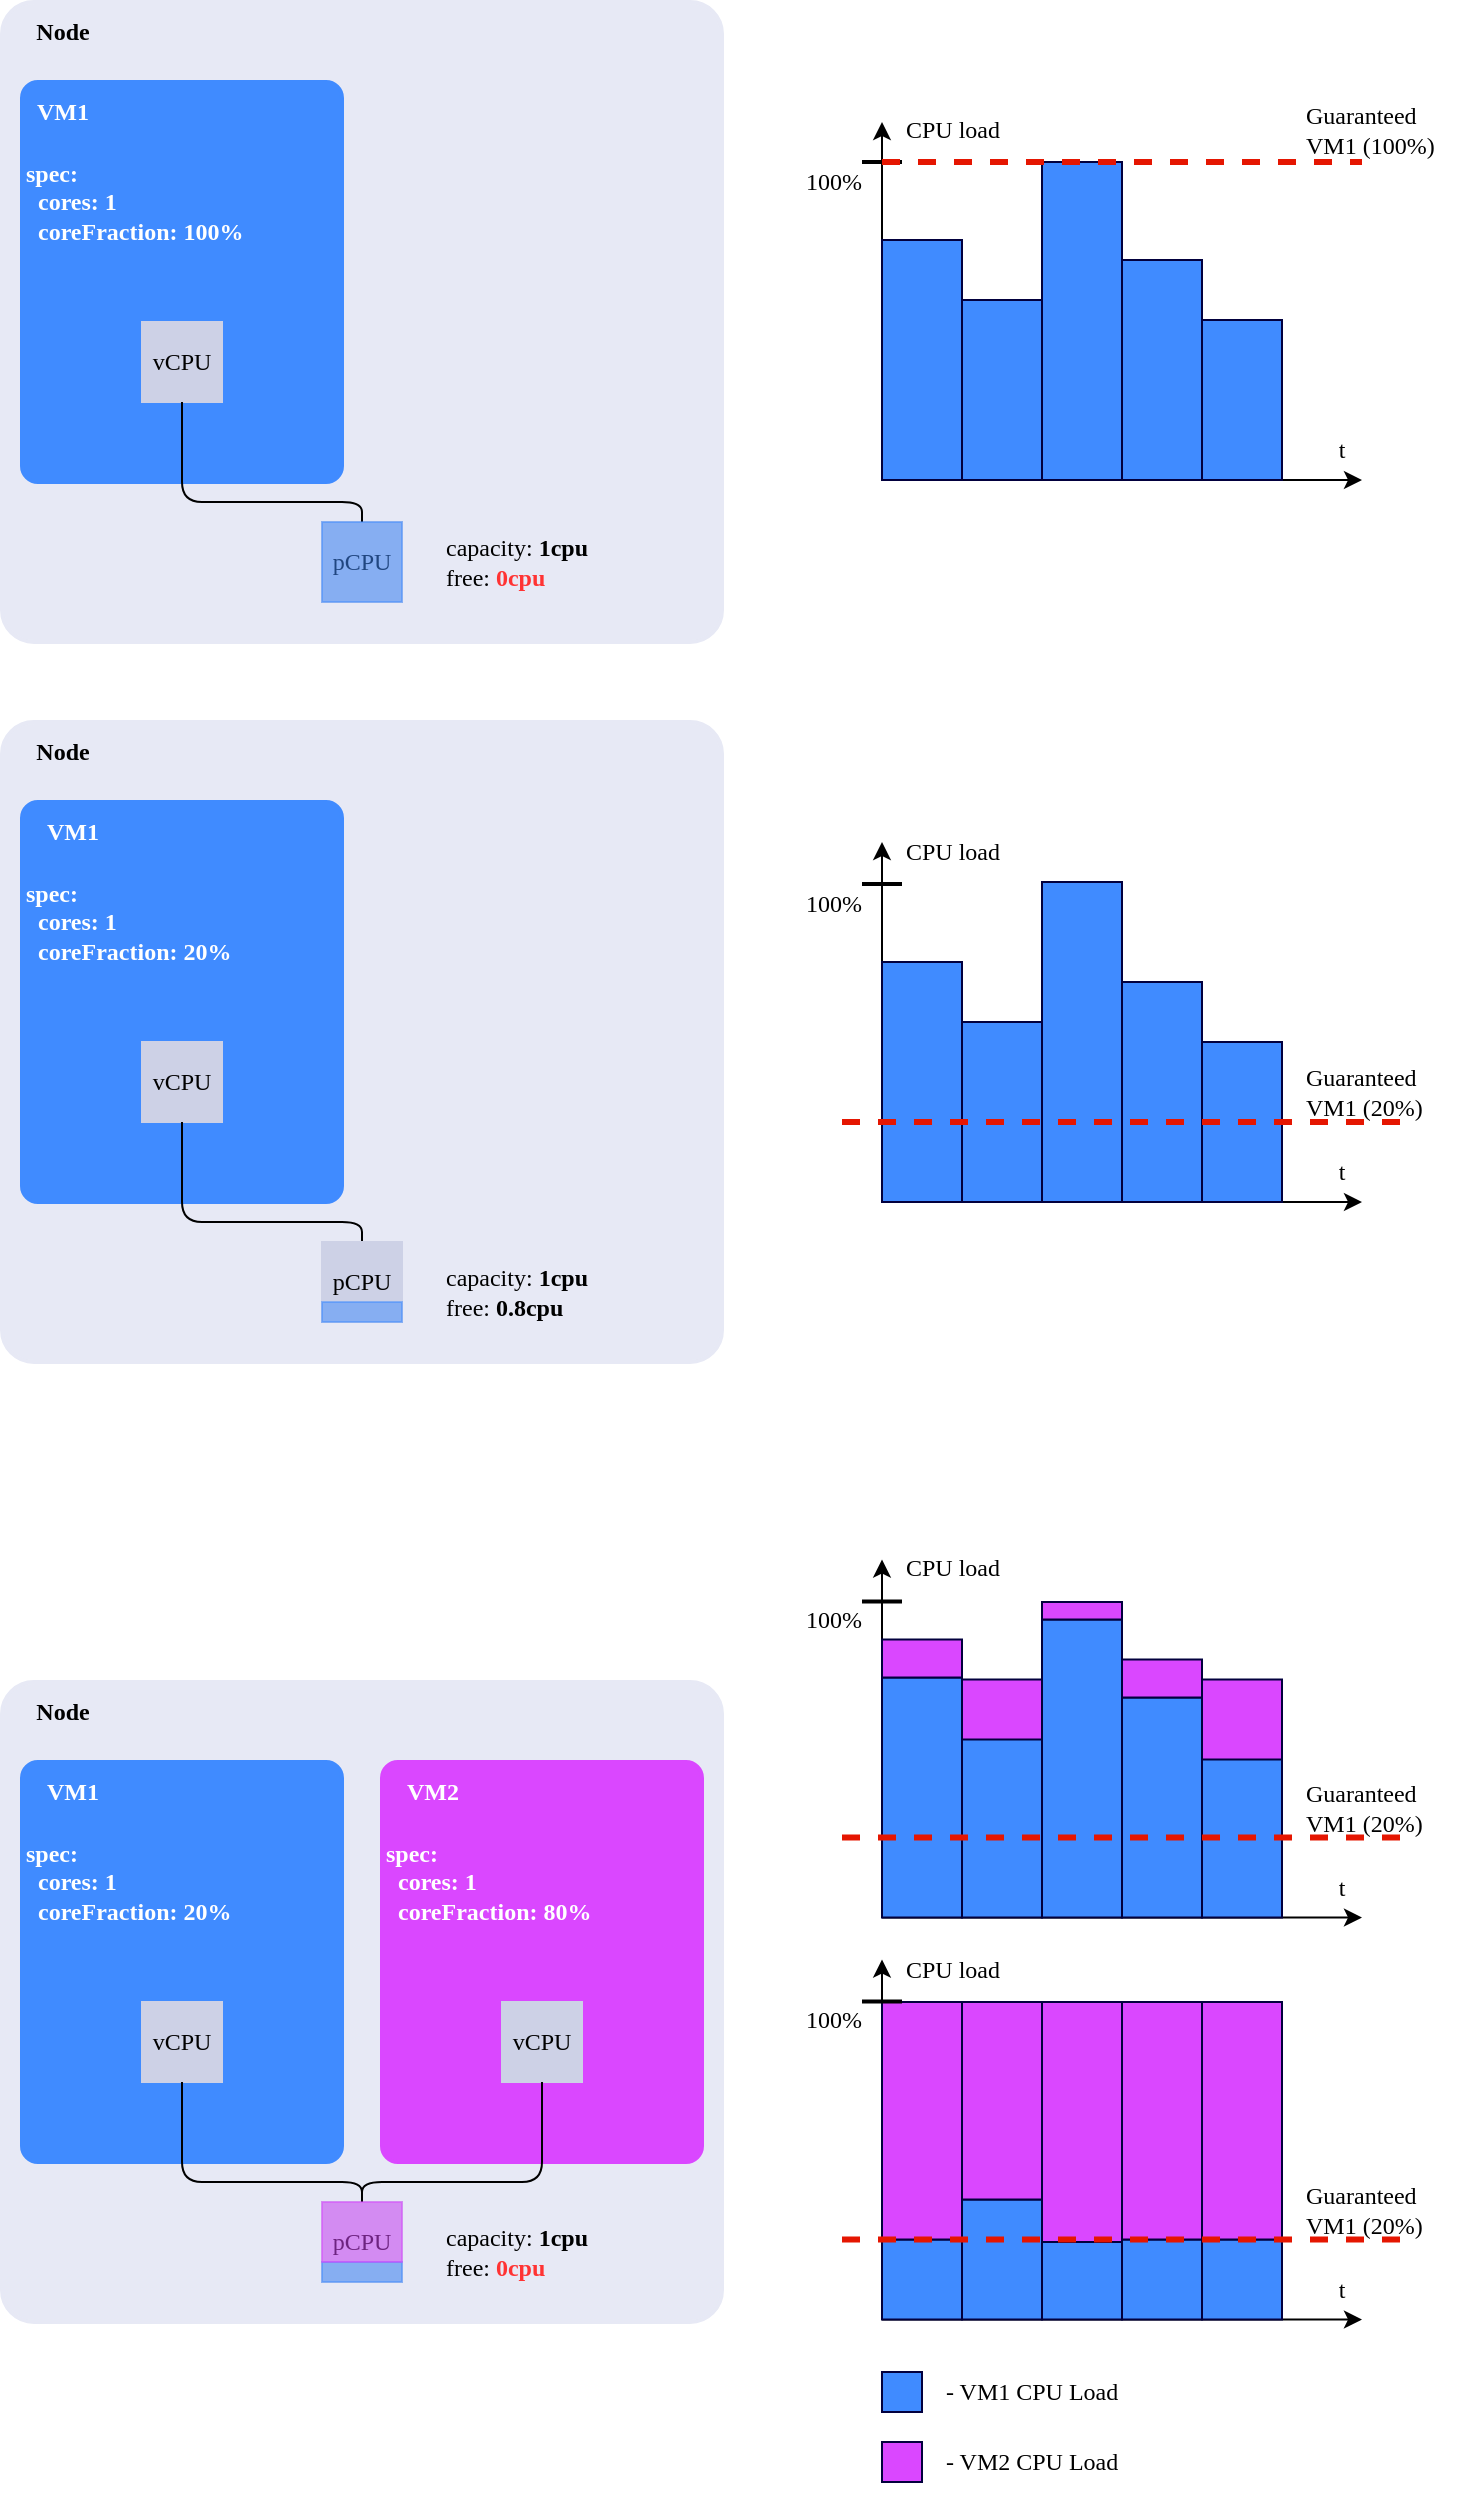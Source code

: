 <mxfile>
    <diagram id="EZxaQw9ckF1vR2Bi5WWT" name="corefraction">
        <mxGraphModel dx="3731" dy="975" grid="1" gridSize="10" guides="1" tooltips="1" connect="1" arrows="1" fold="1" page="1" pageScale="1" pageWidth="690" pageHeight="980" math="0" shadow="0">
            <root>
                <mxCell id="0"/>
                <mxCell id="1" parent="0"/>
                <mxCell id="22" value="" style="rounded=1;whiteSpace=wrap;html=1;arcSize=5;strokeWidth=2;fontFamily=JetBrains Mono;fontSource=https%3A%2F%2Ffonts.googleapis.com%2Fcss%3Ffamily%3DJetBrains%2BMono;fillColor=#e7e9f5;strokeColor=#e7e9f5;fontStyle=1" parent="1" vertex="1">
                    <mxGeometry x="40" y="80" width="360" height="320" as="geometry"/>
                </mxCell>
                <mxCell id="14" value="" style="rounded=1;whiteSpace=wrap;html=1;arcSize=5;strokeWidth=2;fontFamily=JetBrains Mono;fontSource=https%3A%2F%2Ffonts.googleapis.com%2Fcss%3Ffamily%3DJetBrains%2BMono;fillColor=#408bff;fontColor=#f5f5fb;strokeColor=#408bff;fontStyle=1" parent="1" vertex="1">
                    <mxGeometry x="50" y="120" width="160" height="200" as="geometry"/>
                </mxCell>
                <mxCell id="16" value="VM1" style="text;html=1;align=center;verticalAlign=middle;resizable=0;points=[];autosize=1;strokeColor=none;fillColor=none;fontFamily=JetBrains Mono;fontColor=#FFFFFF;fontStyle=1" parent="1" vertex="1">
                    <mxGeometry x="45" y="120" width="50" height="30" as="geometry"/>
                </mxCell>
                <mxCell id="20" value="vCPU" style="rounded=0;whiteSpace=wrap;html=1;labelBackgroundColor=none;fontFamily=JetBrains Mono;fontSource=https%3A%2F%2Ffonts.googleapis.com%2Fcss%3Ffamily%3DJetBrains%2BMono;fillColor=#cdd1e6;strokeColor=#cdd1e6;" parent="1" vertex="1">
                    <mxGeometry x="110" y="240" width="40" height="40" as="geometry"/>
                </mxCell>
                <mxCell id="21" value="spec:&lt;br&gt;&amp;nbsp; cores: 1&lt;br&gt;&amp;nbsp; coreFraction: 100%" style="text;html=1;align=left;verticalAlign=middle;resizable=0;points=[];autosize=1;strokeColor=none;fillColor=none;fontFamily=JetBrains Mono;fontColor=#FFFFFF;fontStyle=1" parent="1" vertex="1">
                    <mxGeometry x="50" y="150" width="170" height="60" as="geometry"/>
                </mxCell>
                <mxCell id="23" value="pCPU" style="rounded=0;whiteSpace=wrap;html=1;labelBackgroundColor=none;fontFamily=JetBrains Mono;fontSource=https%3A%2F%2Ffonts.googleapis.com%2Fcss%3Ffamily%3DJetBrains%2BMono;fillColor=#cdd1e6;strokeColor=#cdd1e6;" parent="1" vertex="1">
                    <mxGeometry x="200" y="340" width="40" height="40" as="geometry"/>
                </mxCell>
                <mxCell id="28" value="" style="endArrow=classic;html=1;fontFamily=JetBrains Mono;fontSource=https%3A%2F%2Ffonts.googleapis.com%2Fcss%3Ffamily%3DJetBrains%2BMono;fontColor=#FFFFFF;" parent="1" edge="1">
                    <mxGeometry width="50" height="50" relative="1" as="geometry">
                        <mxPoint x="480" y="319" as="sourcePoint"/>
                        <mxPoint x="720" y="319" as="targetPoint"/>
                        <Array as="points">
                            <mxPoint x="520" y="319"/>
                        </Array>
                    </mxGeometry>
                </mxCell>
                <mxCell id="29" value="" style="endArrow=classic;html=1;fontFamily=JetBrains Mono;fontSource=https%3A%2F%2Ffonts.googleapis.com%2Fcss%3Ffamily%3DJetBrains%2BMono;fontColor=#FFFFFF;" parent="1" edge="1">
                    <mxGeometry width="50" height="50" relative="1" as="geometry">
                        <mxPoint x="480" y="319" as="sourcePoint"/>
                        <mxPoint x="480" y="140" as="targetPoint"/>
                    </mxGeometry>
                </mxCell>
                <mxCell id="30" value="&lt;font color=&quot;#000000&quot;&gt;t&lt;/font&gt;" style="text;html=1;strokeColor=none;fillColor=none;align=center;verticalAlign=middle;whiteSpace=wrap;rounded=0;labelBackgroundColor=none;fontFamily=JetBrains Mono;fontSource=https%3A%2F%2Ffonts.googleapis.com%2Fcss%3Ffamily%3DJetBrains%2BMono;fontColor=#FFFFFF;" parent="1" vertex="1">
                    <mxGeometry x="680" y="289" width="60" height="30" as="geometry"/>
                </mxCell>
                <mxCell id="32" value="&lt;font color=&quot;#000000&quot;&gt;CPU load&lt;/font&gt;" style="text;html=1;strokeColor=none;fillColor=none;align=left;verticalAlign=middle;whiteSpace=wrap;rounded=0;labelBackgroundColor=none;fontFamily=JetBrains Mono;fontSource=https%3A%2F%2Ffonts.googleapis.com%2Fcss%3Ffamily%3DJetBrains%2BMono;fontColor=#FFFFFF;" parent="1" vertex="1">
                    <mxGeometry x="490" y="129" width="60" height="30" as="geometry"/>
                </mxCell>
                <mxCell id="49" value="" style="endArrow=classic;html=1;fontFamily=JetBrains Mono;fontSource=https%3A%2F%2Ffonts.googleapis.com%2Fcss%3Ffamily%3DJetBrains%2BMono;fontColor=#FFFFFF;" parent="1" edge="1">
                    <mxGeometry width="50" height="50" relative="1" as="geometry">
                        <mxPoint x="480" y="680" as="sourcePoint"/>
                        <mxPoint x="720" y="680" as="targetPoint"/>
                    </mxGeometry>
                </mxCell>
                <mxCell id="50" value="" style="endArrow=classic;html=1;fontFamily=JetBrains Mono;fontSource=https%3A%2F%2Ffonts.googleapis.com%2Fcss%3Ffamily%3DJetBrains%2BMono;fontColor=#FFFFFF;" parent="1" edge="1">
                    <mxGeometry width="50" height="50" relative="1" as="geometry">
                        <mxPoint x="480" y="680" as="sourcePoint"/>
                        <mxPoint x="480" y="500" as="targetPoint"/>
                    </mxGeometry>
                </mxCell>
                <mxCell id="51" value="&lt;font color=&quot;#000000&quot;&gt;t&lt;/font&gt;" style="text;html=1;strokeColor=none;fillColor=none;align=center;verticalAlign=middle;whiteSpace=wrap;rounded=0;labelBackgroundColor=none;fontFamily=JetBrains Mono;fontSource=https%3A%2F%2Ffonts.googleapis.com%2Fcss%3Ffamily%3DJetBrains%2BMono;fontColor=#FFFFFF;" parent="1" vertex="1">
                    <mxGeometry x="680" y="650" width="60" height="30" as="geometry"/>
                </mxCell>
                <mxCell id="52" value="&lt;font color=&quot;#000000&quot;&gt;CPU load&lt;/font&gt;" style="text;html=1;strokeColor=none;fillColor=none;align=left;verticalAlign=middle;whiteSpace=wrap;rounded=0;labelBackgroundColor=none;fontFamily=JetBrains Mono;fontSource=https%3A%2F%2Ffonts.googleapis.com%2Fcss%3Ffamily%3DJetBrains%2BMono;fontColor=#FFFFFF;" parent="1" vertex="1">
                    <mxGeometry x="490" y="490" width="60" height="30" as="geometry"/>
                </mxCell>
                <mxCell id="57" value="Node" style="text;html=1;align=center;verticalAlign=middle;resizable=0;points=[];autosize=1;strokeColor=none;fillColor=none;fontFamily=JetBrains Mono;fontColor=default;fontStyle=1;labelBackgroundColor=none;" parent="1" vertex="1">
                    <mxGeometry x="45" y="80" width="50" height="30" as="geometry"/>
                </mxCell>
                <mxCell id="58" value="" style="rounded=1;whiteSpace=wrap;html=1;arcSize=5;strokeWidth=2;fontFamily=JetBrains Mono;fontSource=https%3A%2F%2Ffonts.googleapis.com%2Fcss%3Ffamily%3DJetBrains%2BMono;fillColor=#e7e9f5;strokeColor=#e7e9f5;fontStyle=1" parent="1" vertex="1">
                    <mxGeometry x="40" y="440" width="360" height="320" as="geometry"/>
                </mxCell>
                <mxCell id="59" value="" style="rounded=1;whiteSpace=wrap;html=1;arcSize=5;strokeWidth=2;fontFamily=JetBrains Mono;fontSource=https%3A%2F%2Ffonts.googleapis.com%2Fcss%3Ffamily%3DJetBrains%2BMono;fillColor=#408bff;fontColor=#f5f5fb;strokeColor=#408bff;fontStyle=1" parent="1" vertex="1">
                    <mxGeometry x="50" y="480" width="160" height="200" as="geometry"/>
                </mxCell>
                <mxCell id="61" value="vCPU" style="rounded=0;whiteSpace=wrap;html=1;labelBackgroundColor=none;fontFamily=JetBrains Mono;fontSource=https%3A%2F%2Ffonts.googleapis.com%2Fcss%3Ffamily%3DJetBrains%2BMono;fillColor=#cdd1e6;strokeColor=#cdd1e6;" parent="1" vertex="1">
                    <mxGeometry x="110" y="600" width="40" height="40" as="geometry"/>
                </mxCell>
                <mxCell id="62" value="spec:&lt;br&gt;&amp;nbsp; cores: 1&lt;br&gt;&amp;nbsp; coreFraction: 20%" style="text;html=1;align=left;verticalAlign=middle;resizable=0;points=[];autosize=1;strokeColor=none;fillColor=none;fontFamily=JetBrains Mono;fontColor=#FFFFFF;fontStyle=1" parent="1" vertex="1">
                    <mxGeometry x="50" y="510" width="160" height="60" as="geometry"/>
                </mxCell>
                <mxCell id="63" style="edgeStyle=orthogonalEdgeStyle;html=1;exitX=0.5;exitY=0;exitDx=0;exitDy=0;fontFamily=JetBrains Mono;fontSource=https%3A%2F%2Ffonts.googleapis.com%2Fcss%3Ffamily%3DJetBrains%2BMono;fontColor=#FFFFFF;endArrow=none;endFill=0;" parent="1" source="64" target="61" edge="1">
                    <mxGeometry relative="1" as="geometry">
                        <Array as="points">
                            <mxPoint x="220" y="690"/>
                            <mxPoint x="130" y="690"/>
                        </Array>
                    </mxGeometry>
                </mxCell>
                <mxCell id="64" value="pCPU" style="rounded=0;whiteSpace=wrap;html=1;labelBackgroundColor=none;fontFamily=JetBrains Mono;fontSource=https%3A%2F%2Ffonts.googleapis.com%2Fcss%3Ffamily%3DJetBrains%2BMono;fillColor=#cdd1e6;strokeColor=#cdd1e6;" parent="1" vertex="1">
                    <mxGeometry x="200" y="700" width="40" height="40" as="geometry"/>
                </mxCell>
                <mxCell id="66" value="Node" style="text;html=1;align=center;verticalAlign=middle;resizable=0;points=[];autosize=1;strokeColor=none;fillColor=none;fontFamily=JetBrains Mono;fontColor=default;fontStyle=1;labelBackgroundColor=none;" parent="1" vertex="1">
                    <mxGeometry x="45" y="440" width="50" height="30" as="geometry"/>
                </mxCell>
                <mxCell id="67" value="&lt;span style=&quot;font-weight: normal;&quot;&gt;capacity: &lt;/span&gt;&lt;font style=&quot;&quot;&gt;1cpu&lt;/font&gt;&lt;br&gt;&lt;span style=&quot;font-weight: normal;&quot;&gt;free: &lt;/span&gt;&lt;font color=&quot;#ff3333&quot; style=&quot;&quot;&gt;0cpu&lt;/font&gt;" style="text;html=1;strokeColor=none;fillColor=none;align=left;verticalAlign=middle;whiteSpace=wrap;rounded=0;labelBackgroundColor=none;fontFamily=JetBrains Mono;fontSource=https%3A%2F%2Ffonts.googleapis.com%2Fcss%3Ffamily%3DJetBrains%2BMono;fontColor=default;fontStyle=1;" parent="1" vertex="1">
                    <mxGeometry x="260" y="345" width="150" height="30" as="geometry"/>
                </mxCell>
                <mxCell id="68" value="capacity: &lt;font&gt;&lt;b&gt;1cpu&lt;/b&gt;&lt;/font&gt;&lt;br&gt;free: &lt;font&gt;&lt;b&gt;0.8cpu&lt;/b&gt;&lt;/font&gt;" style="text;html=1;strokeColor=none;fillColor=none;align=left;verticalAlign=middle;whiteSpace=wrap;rounded=0;labelBackgroundColor=none;fontFamily=JetBrains Mono;fontSource=https%3A%2F%2Ffonts.googleapis.com%2Fcss%3Ffamily%3DJetBrains%2BMono;fontColor=default;fontStyle=0;" parent="1" vertex="1">
                    <mxGeometry x="260" y="710" width="150" height="30" as="geometry"/>
                </mxCell>
                <mxCell id="71" value="" style="endArrow=classic;html=1;fontFamily=JetBrains Mono;fontSource=https%3A%2F%2Ffonts.googleapis.com%2Fcss%3Ffamily%3DJetBrains%2BMono;fontColor=#FFFFFF;" parent="1" edge="1">
                    <mxGeometry width="50" height="50" relative="1" as="geometry">
                        <mxPoint x="480" y="1238.75" as="sourcePoint"/>
                        <mxPoint x="720" y="1238.75" as="targetPoint"/>
                    </mxGeometry>
                </mxCell>
                <mxCell id="72" value="" style="endArrow=classic;html=1;fontFamily=JetBrains Mono;fontSource=https%3A%2F%2Ffonts.googleapis.com%2Fcss%3Ffamily%3DJetBrains%2BMono;fontColor=#FFFFFF;" parent="1" edge="1">
                    <mxGeometry width="50" height="50" relative="1" as="geometry">
                        <mxPoint x="480" y="1238.75" as="sourcePoint"/>
                        <mxPoint x="480" y="1058.75" as="targetPoint"/>
                    </mxGeometry>
                </mxCell>
                <mxCell id="73" value="&lt;font color=&quot;#000000&quot;&gt;t&lt;/font&gt;" style="text;html=1;strokeColor=none;fillColor=none;align=center;verticalAlign=middle;whiteSpace=wrap;rounded=0;labelBackgroundColor=none;fontFamily=JetBrains Mono;fontSource=https%3A%2F%2Ffonts.googleapis.com%2Fcss%3Ffamily%3DJetBrains%2BMono;fontColor=#FFFFFF;" parent="1" vertex="1">
                    <mxGeometry x="680" y="1208.75" width="60" height="30" as="geometry"/>
                </mxCell>
                <mxCell id="74" value="&lt;font color=&quot;#000000&quot;&gt;CPU load&lt;/font&gt;" style="text;html=1;strokeColor=none;fillColor=none;align=left;verticalAlign=middle;whiteSpace=wrap;rounded=0;labelBackgroundColor=none;fontFamily=JetBrains Mono;fontSource=https%3A%2F%2Ffonts.googleapis.com%2Fcss%3Ffamily%3DJetBrains%2BMono;fontColor=#FFFFFF;" parent="1" vertex="1">
                    <mxGeometry x="490" y="1048.75" width="60" height="30" as="geometry"/>
                </mxCell>
                <mxCell id="78" value="" style="rounded=1;whiteSpace=wrap;html=1;arcSize=5;strokeWidth=2;fontFamily=JetBrains Mono;fontSource=https%3A%2F%2Ffonts.googleapis.com%2Fcss%3Ffamily%3DJetBrains%2BMono;fillColor=#e7e9f5;strokeColor=#e7e9f5;fontStyle=1" parent="1" vertex="1">
                    <mxGeometry x="40" y="920" width="360" height="320" as="geometry"/>
                </mxCell>
                <mxCell id="79" value="" style="rounded=1;whiteSpace=wrap;html=1;arcSize=5;strokeWidth=2;fontFamily=JetBrains Mono;fontSource=https%3A%2F%2Ffonts.googleapis.com%2Fcss%3Ffamily%3DJetBrains%2BMono;fillColor=#408bff;fontColor=#f5f5fb;strokeColor=#408bff;fontStyle=1" parent="1" vertex="1">
                    <mxGeometry x="50" y="960" width="160" height="200" as="geometry"/>
                </mxCell>
                <mxCell id="81" value="vCPU" style="rounded=0;whiteSpace=wrap;html=1;labelBackgroundColor=none;fontFamily=JetBrains Mono;fontSource=https%3A%2F%2Ffonts.googleapis.com%2Fcss%3Ffamily%3DJetBrains%2BMono;fillColor=#cdd1e6;strokeColor=#cdd1e6;" parent="1" vertex="1">
                    <mxGeometry x="110" y="1080" width="40" height="40" as="geometry"/>
                </mxCell>
                <mxCell id="82" value="spec:&lt;br&gt;&amp;nbsp; cores: 1&lt;br&gt;&amp;nbsp; coreFraction: 20%" style="text;html=1;align=left;verticalAlign=middle;resizable=0;points=[];autosize=1;strokeColor=none;fillColor=none;fontFamily=JetBrains Mono;fontColor=#FFFFFF;fontStyle=1" parent="1" vertex="1">
                    <mxGeometry x="50" y="990" width="160" height="60" as="geometry"/>
                </mxCell>
                <mxCell id="83" style="edgeStyle=orthogonalEdgeStyle;html=1;exitX=0.5;exitY=0;exitDx=0;exitDy=0;fontFamily=JetBrains Mono;fontSource=https%3A%2F%2Ffonts.googleapis.com%2Fcss%3Ffamily%3DJetBrains%2BMono;fontColor=#FFFFFF;endArrow=none;endFill=0;" parent="1" source="84" target="81" edge="1">
                    <mxGeometry relative="1" as="geometry">
                        <Array as="points">
                            <mxPoint x="220" y="1170"/>
                            <mxPoint x="130" y="1170"/>
                        </Array>
                    </mxGeometry>
                </mxCell>
                <mxCell id="84" value="pCPU" style="rounded=0;whiteSpace=wrap;html=1;labelBackgroundColor=none;fontFamily=JetBrains Mono;fontSource=https%3A%2F%2Ffonts.googleapis.com%2Fcss%3Ffamily%3DJetBrains%2BMono;fillColor=#cdd1e6;strokeColor=#cdd1e6;" parent="1" vertex="1">
                    <mxGeometry x="200" y="1180" width="40" height="40" as="geometry"/>
                </mxCell>
                <mxCell id="85" value="Node" style="text;html=1;align=center;verticalAlign=middle;resizable=0;points=[];autosize=1;strokeColor=none;fillColor=none;fontFamily=JetBrains Mono;fontColor=default;fontStyle=1;labelBackgroundColor=none;" parent="1" vertex="1">
                    <mxGeometry x="45" y="920" width="50" height="30" as="geometry"/>
                </mxCell>
                <mxCell id="86" value="capacity: &lt;font&gt;&lt;b&gt;1cpu&lt;/b&gt;&lt;/font&gt;&lt;br&gt;free: &lt;font color=&quot;#ff3333&quot;&gt;&lt;b&gt;0cpu&lt;/b&gt;&lt;/font&gt;" style="text;html=1;strokeColor=none;fillColor=none;align=left;verticalAlign=middle;whiteSpace=wrap;rounded=0;labelBackgroundColor=none;fontFamily=JetBrains Mono;fontSource=https%3A%2F%2Ffonts.googleapis.com%2Fcss%3Ffamily%3DJetBrains%2BMono;fontColor=default;fontStyle=0;" parent="1" vertex="1">
                    <mxGeometry x="260" y="1190" width="150" height="30" as="geometry"/>
                </mxCell>
                <mxCell id="87" value="" style="rounded=0;whiteSpace=wrap;html=1;labelBackgroundColor=none;fontFamily=JetBrains Mono;fontSource=https%3A%2F%2Ffonts.googleapis.com%2Fcss%3Ffamily%3DJetBrains%2BMono;fillColor=#408bff;strokeColor=#02003e;fontColor=#f5f5fb;" parent="1" vertex="1">
                    <mxGeometry x="480" y="199" width="40" height="120" as="geometry"/>
                </mxCell>
                <mxCell id="88" value="" style="rounded=0;whiteSpace=wrap;html=1;labelBackgroundColor=none;fontFamily=JetBrains Mono;fontSource=https%3A%2F%2Ffonts.googleapis.com%2Fcss%3Ffamily%3DJetBrains%2BMono;fillColor=#408bff;strokeColor=#02003e;fontColor=#f5f5fb;" parent="1" vertex="1">
                    <mxGeometry x="520" y="229" width="40" height="90" as="geometry"/>
                </mxCell>
                <mxCell id="89" value="" style="rounded=0;whiteSpace=wrap;html=1;labelBackgroundColor=none;fontFamily=JetBrains Mono;fontSource=https%3A%2F%2Ffonts.googleapis.com%2Fcss%3Ffamily%3DJetBrains%2BMono;fillColor=#408bff;strokeColor=#02003e;fontColor=#f5f5fb;" parent="1" vertex="1">
                    <mxGeometry x="560" y="160" width="40" height="159" as="geometry"/>
                </mxCell>
                <mxCell id="90" value="" style="rounded=0;whiteSpace=wrap;html=1;labelBackgroundColor=none;fontFamily=JetBrains Mono;fontSource=https%3A%2F%2Ffonts.googleapis.com%2Fcss%3Ffamily%3DJetBrains%2BMono;fillColor=#408bff;strokeColor=#02003e;fontColor=#f5f5fb;" parent="1" vertex="1">
                    <mxGeometry x="600" y="209" width="40" height="110" as="geometry"/>
                </mxCell>
                <mxCell id="91" value="" style="rounded=0;whiteSpace=wrap;html=1;labelBackgroundColor=none;fontFamily=JetBrains Mono;fontSource=https%3A%2F%2Ffonts.googleapis.com%2Fcss%3Ffamily%3DJetBrains%2BMono;fillColor=#408bff;strokeColor=#02003e;fontColor=#f5f5fb;" parent="1" vertex="1">
                    <mxGeometry x="640" y="239" width="40" height="80" as="geometry"/>
                </mxCell>
                <mxCell id="93" value="" style="rounded=0;whiteSpace=wrap;html=1;labelBackgroundColor=none;fontFamily=JetBrains Mono;fontSource=https%3A%2F%2Ffonts.googleapis.com%2Fcss%3Ffamily%3DJetBrains%2BMono;fillColor=#408bff;strokeColor=#02003e;fontColor=#f5f5fb;" parent="1" vertex="1">
                    <mxGeometry x="480" y="560" width="40" height="120" as="geometry"/>
                </mxCell>
                <mxCell id="94" value="" style="rounded=0;whiteSpace=wrap;html=1;labelBackgroundColor=none;fontFamily=JetBrains Mono;fontSource=https%3A%2F%2Ffonts.googleapis.com%2Fcss%3Ffamily%3DJetBrains%2BMono;fillColor=#408bff;strokeColor=#02003e;fontColor=#f5f5fb;" parent="1" vertex="1">
                    <mxGeometry x="520" y="590" width="40" height="90" as="geometry"/>
                </mxCell>
                <mxCell id="95" value="" style="rounded=0;whiteSpace=wrap;html=1;labelBackgroundColor=none;fontFamily=JetBrains Mono;fontSource=https%3A%2F%2Ffonts.googleapis.com%2Fcss%3Ffamily%3DJetBrains%2BMono;fillColor=#408bff;strokeColor=#02003e;fontColor=#f5f5fb;" parent="1" vertex="1">
                    <mxGeometry x="560" y="520" width="40" height="160" as="geometry"/>
                </mxCell>
                <mxCell id="96" value="" style="rounded=0;whiteSpace=wrap;html=1;labelBackgroundColor=none;fontFamily=JetBrains Mono;fontSource=https%3A%2F%2Ffonts.googleapis.com%2Fcss%3Ffamily%3DJetBrains%2BMono;fillColor=#408bff;strokeColor=#02003e;fontColor=#f5f5fb;" parent="1" vertex="1">
                    <mxGeometry x="600" y="570" width="40" height="110" as="geometry"/>
                </mxCell>
                <mxCell id="97" value="" style="rounded=0;whiteSpace=wrap;html=1;labelBackgroundColor=none;fontFamily=JetBrains Mono;fontSource=https%3A%2F%2Ffonts.googleapis.com%2Fcss%3Ffamily%3DJetBrains%2BMono;fillColor=#408bff;strokeColor=#02003e;fontColor=#f5f5fb;" parent="1" vertex="1">
                    <mxGeometry x="640" y="600" width="40" height="80" as="geometry"/>
                </mxCell>
                <mxCell id="53" value="" style="endArrow=none;dashed=1;html=1;fontFamily=JetBrains Mono;fontSource=https%3A%2F%2Ffonts.googleapis.com%2Fcss%3Ffamily%3DJetBrains%2BMono;fontColor=#000000;fontStyle=1;strokeWidth=3;strokeColor=#e51601;" parent="1" edge="1">
                    <mxGeometry width="50" height="50" relative="1" as="geometry">
                        <mxPoint x="460" y="640" as="sourcePoint"/>
                        <mxPoint x="740" y="640" as="targetPoint"/>
                    </mxGeometry>
                </mxCell>
                <mxCell id="100" value="" style="rounded=0;whiteSpace=wrap;html=1;labelBackgroundColor=none;fontFamily=JetBrains Mono;fontSource=https%3A%2F%2Ffonts.googleapis.com%2Fcss%3Ffamily%3DJetBrains%2BMono;fillColor=#408bff;strokeColor=#02003e;fontColor=#f5f5fb;" parent="1" vertex="1">
                    <mxGeometry x="480" y="1265" width="20" height="20" as="geometry"/>
                </mxCell>
                <mxCell id="101" value="- VM1 CPU Load" style="text;html=1;align=left;verticalAlign=middle;resizable=0;points=[];autosize=1;strokeColor=none;fillColor=none;fontFamily=JetBrains Mono;fontColor=default;labelBackgroundColor=none;fontSource=https%3A%2F%2Ffonts.googleapis.com%2Fcss%3Ffamily%3DJetBrains%2BMono;opacity=60;" parent="1" vertex="1">
                    <mxGeometry x="510" y="1260" width="120" height="30" as="geometry"/>
                </mxCell>
                <mxCell id="103" value="VM1" style="text;html=1;align=center;verticalAlign=middle;resizable=0;points=[];autosize=1;strokeColor=none;fillColor=none;fontFamily=JetBrains Mono;fontColor=#FFFFFF;fontStyle=1" parent="1" vertex="1">
                    <mxGeometry x="50" y="480" width="50" height="30" as="geometry"/>
                </mxCell>
                <mxCell id="104" value="VM1" style="text;html=1;align=center;verticalAlign=middle;resizable=0;points=[];autosize=1;strokeColor=none;fillColor=none;fontFamily=JetBrains Mono;fontColor=#FFFFFF;fontStyle=1" parent="1" vertex="1">
                    <mxGeometry x="50" y="960" width="50" height="30" as="geometry"/>
                </mxCell>
                <mxCell id="105" value="" style="rounded=0;whiteSpace=wrap;html=1;labelBackgroundColor=none;fontFamily=JetBrains Mono;fontSource=https%3A%2F%2Ffonts.googleapis.com%2Fcss%3Ffamily%3DJetBrains%2BMono;fillColor=#408bff;strokeColor=#02003e;fontColor=#f5f5fb;direction=west;" parent="1" vertex="1">
                    <mxGeometry x="480" y="1198.75" width="40" height="40" as="geometry"/>
                </mxCell>
                <mxCell id="106" value="" style="rounded=0;whiteSpace=wrap;html=1;labelBackgroundColor=none;fontFamily=JetBrains Mono;fontSource=https%3A%2F%2Ffonts.googleapis.com%2Fcss%3Ffamily%3DJetBrains%2BMono;fillColor=#408bff;strokeColor=#02003e;fontColor=#f5f5fb;" parent="1" vertex="1">
                    <mxGeometry x="520" y="1178.75" width="40" height="60" as="geometry"/>
                </mxCell>
                <mxCell id="107" value="" style="rounded=0;whiteSpace=wrap;html=1;labelBackgroundColor=none;fontFamily=JetBrains Mono;fontSource=https%3A%2F%2Ffonts.googleapis.com%2Fcss%3Ffamily%3DJetBrains%2BMono;fillColor=#408bff;strokeColor=#02003e;fontColor=#f5f5fb;direction=south;" parent="1" vertex="1">
                    <mxGeometry x="560" y="1198.75" width="40" height="40" as="geometry"/>
                </mxCell>
                <mxCell id="108" value="" style="rounded=0;whiteSpace=wrap;html=1;labelBackgroundColor=none;fontFamily=JetBrains Mono;fontSource=https%3A%2F%2Ffonts.googleapis.com%2Fcss%3Ffamily%3DJetBrains%2BMono;fillColor=#408bff;strokeColor=#02003e;fontColor=#f5f5fb;direction=west;" parent="1" vertex="1">
                    <mxGeometry x="600" y="1198.75" width="40" height="40" as="geometry"/>
                </mxCell>
                <mxCell id="109" value="" style="rounded=0;whiteSpace=wrap;html=1;labelBackgroundColor=none;fontFamily=JetBrains Mono;fontSource=https%3A%2F%2Ffonts.googleapis.com%2Fcss%3Ffamily%3DJetBrains%2BMono;fillColor=#408bff;strokeColor=#02003e;fontColor=#f5f5fb;" parent="1" vertex="1">
                    <mxGeometry x="640" y="1198.75" width="40" height="40" as="geometry"/>
                </mxCell>
                <mxCell id="110" value="&lt;font color=&quot;#000000&quot;&gt;100%&lt;/font&gt;" style="text;html=1;strokeColor=none;fillColor=none;align=left;verticalAlign=middle;whiteSpace=wrap;rounded=0;labelBackgroundColor=none;fontFamily=JetBrains Mono;fontSource=https%3A%2F%2Ffonts.googleapis.com%2Fcss%3Ffamily%3DJetBrains%2BMono;fontColor=#FFFFFF;" parent="1" vertex="1">
                    <mxGeometry x="440" y="159" width="40" height="21" as="geometry"/>
                </mxCell>
                <mxCell id="113" value="" style="rounded=0;whiteSpace=wrap;html=1;labelBackgroundColor=none;fontFamily=JetBrains Mono;fontSource=https%3A%2F%2Ffonts.googleapis.com%2Fcss%3Ffamily%3DJetBrains%2BMono;fillColor=#da47ff;strokeColor=#02003e;fontColor=#f5f5fb;direction=west;" parent="1" vertex="1">
                    <mxGeometry x="480" y="1080" width="40" height="118.75" as="geometry"/>
                </mxCell>
                <mxCell id="114" value="" style="rounded=0;whiteSpace=wrap;html=1;labelBackgroundColor=none;fontFamily=JetBrains Mono;fontSource=https%3A%2F%2Ffonts.googleapis.com%2Fcss%3Ffamily%3DJetBrains%2BMono;fillColor=#da47ff;strokeColor=#02003e;fontColor=#f5f5fb;direction=west;" parent="1" vertex="1">
                    <mxGeometry x="520" y="1080" width="40" height="98.75" as="geometry"/>
                </mxCell>
                <mxCell id="115" value="" style="rounded=0;whiteSpace=wrap;html=1;labelBackgroundColor=none;fontFamily=JetBrains Mono;fontSource=https%3A%2F%2Ffonts.googleapis.com%2Fcss%3Ffamily%3DJetBrains%2BMono;fillColor=#da47ff;strokeColor=#02003e;fontColor=#f5f5fb;direction=west;" parent="1" vertex="1">
                    <mxGeometry x="560" y="1080" width="40" height="120" as="geometry"/>
                </mxCell>
                <mxCell id="116" value="" style="rounded=0;whiteSpace=wrap;html=1;labelBackgroundColor=none;fontFamily=JetBrains Mono;fontSource=https%3A%2F%2Ffonts.googleapis.com%2Fcss%3Ffamily%3DJetBrains%2BMono;fillColor=#da47ff;strokeColor=#02003e;fontColor=#f5f5fb;direction=west;" parent="1" vertex="1">
                    <mxGeometry x="600" y="1080" width="40" height="118.75" as="geometry"/>
                </mxCell>
                <mxCell id="117" value="" style="rounded=0;whiteSpace=wrap;html=1;labelBackgroundColor=none;fontFamily=JetBrains Mono;fontSource=https%3A%2F%2Ffonts.googleapis.com%2Fcss%3Ffamily%3DJetBrains%2BMono;fillColor=#da47ff;strokeColor=#02003e;fontColor=#f5f5fb;direction=west;" parent="1" vertex="1">
                    <mxGeometry x="640" y="1080" width="40" height="118.75" as="geometry"/>
                </mxCell>
                <mxCell id="118" value="" style="rounded=0;whiteSpace=wrap;html=1;labelBackgroundColor=none;fontFamily=JetBrains Mono;fontSource=https%3A%2F%2Ffonts.googleapis.com%2Fcss%3Ffamily%3DJetBrains%2BMono;fillColor=#da47ff;strokeColor=#02003e;fontColor=#f5f5fb;" parent="1" vertex="1">
                    <mxGeometry x="480" y="1300" width="20" height="20" as="geometry"/>
                </mxCell>
                <mxCell id="119" value="- VM2 CPU Load" style="text;html=1;align=left;verticalAlign=middle;resizable=0;points=[];autosize=1;strokeColor=none;fillColor=none;fontFamily=JetBrains Mono;fontColor=default;labelBackgroundColor=none;fontSource=https%3A%2F%2Ffonts.googleapis.com%2Fcss%3Ffamily%3DJetBrains%2BMono;opacity=60;" parent="1" vertex="1">
                    <mxGeometry x="510" y="1295" width="120" height="30" as="geometry"/>
                </mxCell>
                <mxCell id="120" value="" style="rounded=1;whiteSpace=wrap;html=1;arcSize=5;strokeWidth=2;fontFamily=JetBrains Mono;fontSource=https%3A%2F%2Ffonts.googleapis.com%2Fcss%3Ffamily%3DJetBrains%2BMono;fillColor=#da47ff;fontColor=#f5f5fb;strokeColor=#da47ff;fontStyle=1" parent="1" vertex="1">
                    <mxGeometry x="230" y="960" width="160" height="200" as="geometry"/>
                </mxCell>
                <mxCell id="122" value="vCPU" style="rounded=0;whiteSpace=wrap;html=1;labelBackgroundColor=none;fontFamily=JetBrains Mono;fontSource=https%3A%2F%2Ffonts.googleapis.com%2Fcss%3Ffamily%3DJetBrains%2BMono;fillColor=#cdd1e6;strokeColor=#cdd1e6;" parent="1" vertex="1">
                    <mxGeometry x="290" y="1080" width="40" height="40" as="geometry"/>
                </mxCell>
                <mxCell id="123" value="spec:&lt;br&gt;&amp;nbsp; cores: 1&lt;br&gt;&amp;nbsp; coreFraction: 80%" style="text;html=1;align=left;verticalAlign=middle;resizable=0;points=[];autosize=1;strokeColor=none;fillColor=none;fontFamily=JetBrains Mono;fontColor=#FFFFFF;fontStyle=1" parent="1" vertex="1">
                    <mxGeometry x="230" y="990" width="160" height="60" as="geometry"/>
                </mxCell>
                <mxCell id="124" value="VM2" style="text;html=1;align=center;verticalAlign=middle;resizable=0;points=[];autosize=1;strokeColor=none;fillColor=none;fontFamily=JetBrains Mono;fontColor=#FFFFFF;fontStyle=1" parent="1" vertex="1">
                    <mxGeometry x="230" y="960" width="50" height="30" as="geometry"/>
                </mxCell>
                <mxCell id="121" style="edgeStyle=orthogonalEdgeStyle;html=1;exitX=0.5;exitY=1;exitDx=0;exitDy=0;entryX=0.5;entryY=0;entryDx=0;entryDy=0;strokeWidth=1;fontFamily=JetBrains Mono;fontSource=https%3A%2F%2Ffonts.googleapis.com%2Fcss%3Ffamily%3DJetBrains%2BMono;fontColor=default;endArrow=none;endFill=0;spacing=1;" parent="1" source="122" target="84" edge="1">
                    <mxGeometry relative="1" as="geometry">
                        <Array as="points">
                            <mxPoint x="310" y="1170"/>
                            <mxPoint x="220" y="1170"/>
                        </Array>
                    </mxGeometry>
                </mxCell>
                <mxCell id="27" style="edgeStyle=orthogonalEdgeStyle;html=1;exitX=0.5;exitY=0;exitDx=0;exitDy=0;fontFamily=JetBrains Mono;fontSource=https%3A%2F%2Ffonts.googleapis.com%2Fcss%3Ffamily%3DJetBrains%2BMono;fontColor=#FFFFFF;endArrow=none;endFill=0;" parent="1" source="23" target="20" edge="1">
                    <mxGeometry relative="1" as="geometry">
                        <Array as="points">
                            <mxPoint x="220" y="330"/>
                            <mxPoint x="130" y="330"/>
                        </Array>
                    </mxGeometry>
                </mxCell>
                <mxCell id="75" value="" style="endArrow=none;dashed=1;html=1;fontFamily=JetBrains Mono;fontSource=https%3A%2F%2Ffonts.googleapis.com%2Fcss%3Ffamily%3DJetBrains%2BMono;fontColor=#000000;fontStyle=1;strokeWidth=3;strokeColor=#e51601;" parent="1" edge="1">
                    <mxGeometry width="50" height="50" relative="1" as="geometry">
                        <mxPoint x="460" y="1198.75" as="sourcePoint"/>
                        <mxPoint x="740" y="1198.75" as="targetPoint"/>
                    </mxGeometry>
                </mxCell>
                <mxCell id="126" value="" style="rounded=0;whiteSpace=wrap;html=1;labelBackgroundColor=none;fontFamily=JetBrains Mono;fontSource=https%3A%2F%2Ffonts.googleapis.com%2Fcss%3Ffamily%3DJetBrains%2BMono;fontColor=#f5f5fb;fillColor=#408bff;strokeColor=#408bff;opacity=50;" parent="1" vertex="1">
                    <mxGeometry x="200" y="730" width="40" height="10" as="geometry"/>
                </mxCell>
                <mxCell id="127" value="" style="rounded=0;whiteSpace=wrap;html=1;labelBackgroundColor=none;fontFamily=JetBrains Mono;fontSource=https%3A%2F%2Ffonts.googleapis.com%2Fcss%3Ffamily%3DJetBrains%2BMono;fontColor=#f5f5fb;fillColor=#408bff;strokeColor=#408bff;opacity=50;" parent="1" vertex="1">
                    <mxGeometry x="200" y="1210" width="40" height="10" as="geometry"/>
                </mxCell>
                <mxCell id="128" value="" style="rounded=0;whiteSpace=wrap;html=1;labelBackgroundColor=none;fontFamily=JetBrains Mono;fontSource=https%3A%2F%2Ffonts.googleapis.com%2Fcss%3Ffamily%3DJetBrains%2BMono;fontColor=#f5f5fb;fillColor=#da47ff;strokeColor=#da47ff;opacity=50;" parent="1" vertex="1">
                    <mxGeometry x="200" y="1180" width="40" height="30" as="geometry"/>
                </mxCell>
                <mxCell id="129" value="" style="rounded=0;whiteSpace=wrap;html=1;labelBackgroundColor=none;fontFamily=JetBrains Mono;fontSource=https%3A%2F%2Ffonts.googleapis.com%2Fcss%3Ffamily%3DJetBrains%2BMono;fillColor=#408bff;strokeColor=#408bff;fontColor=#f5f5fb;opacity=50;" parent="1" vertex="1">
                    <mxGeometry x="200" y="340" width="40" height="40" as="geometry"/>
                </mxCell>
                <mxCell id="130" value="" style="endArrow=classic;html=1;fontFamily=JetBrains Mono;fontSource=https%3A%2F%2Ffonts.googleapis.com%2Fcss%3Ffamily%3DJetBrains%2BMono;fontColor=#FFFFFF;" edge="1" parent="1">
                    <mxGeometry width="50" height="50" relative="1" as="geometry">
                        <mxPoint x="480" y="1037.75" as="sourcePoint"/>
                        <mxPoint x="720" y="1037.75" as="targetPoint"/>
                    </mxGeometry>
                </mxCell>
                <mxCell id="131" value="" style="endArrow=classic;html=1;fontFamily=JetBrains Mono;fontSource=https%3A%2F%2Ffonts.googleapis.com%2Fcss%3Ffamily%3DJetBrains%2BMono;fontColor=#FFFFFF;" edge="1" parent="1">
                    <mxGeometry width="50" height="50" relative="1" as="geometry">
                        <mxPoint x="480" y="1037.75" as="sourcePoint"/>
                        <mxPoint x="480" y="858.75" as="targetPoint"/>
                    </mxGeometry>
                </mxCell>
                <mxCell id="132" value="&lt;font color=&quot;#000000&quot;&gt;t&lt;/font&gt;" style="text;html=1;strokeColor=none;fillColor=none;align=center;verticalAlign=middle;whiteSpace=wrap;rounded=0;labelBackgroundColor=none;fontFamily=JetBrains Mono;fontSource=https%3A%2F%2Ffonts.googleapis.com%2Fcss%3Ffamily%3DJetBrains%2BMono;fontColor=#FFFFFF;" vertex="1" parent="1">
                    <mxGeometry x="680" y="1007.75" width="60" height="30" as="geometry"/>
                </mxCell>
                <mxCell id="133" value="&lt;font color=&quot;#000000&quot;&gt;CPU load&lt;/font&gt;" style="text;html=1;strokeColor=none;fillColor=none;align=left;verticalAlign=middle;whiteSpace=wrap;rounded=0;labelBackgroundColor=none;fontFamily=JetBrains Mono;fontSource=https%3A%2F%2Ffonts.googleapis.com%2Fcss%3Ffamily%3DJetBrains%2BMono;fontColor=#FFFFFF;" vertex="1" parent="1">
                    <mxGeometry x="490" y="847.75" width="60" height="30" as="geometry"/>
                </mxCell>
                <mxCell id="134" value="" style="rounded=0;whiteSpace=wrap;html=1;labelBackgroundColor=none;fontFamily=JetBrains Mono;fontSource=https%3A%2F%2Ffonts.googleapis.com%2Fcss%3Ffamily%3DJetBrains%2BMono;fillColor=#408bff;strokeColor=#02003e;fontColor=#f5f5fb;" vertex="1" parent="1">
                    <mxGeometry x="480" y="917.75" width="40" height="120" as="geometry"/>
                </mxCell>
                <mxCell id="135" value="" style="rounded=0;whiteSpace=wrap;html=1;labelBackgroundColor=none;fontFamily=JetBrains Mono;fontSource=https%3A%2F%2Ffonts.googleapis.com%2Fcss%3Ffamily%3DJetBrains%2BMono;fillColor=#408bff;strokeColor=#02003e;fontColor=#f5f5fb;" vertex="1" parent="1">
                    <mxGeometry x="520" y="947.75" width="40" height="90" as="geometry"/>
                </mxCell>
                <mxCell id="136" value="" style="rounded=0;whiteSpace=wrap;html=1;labelBackgroundColor=none;fontFamily=JetBrains Mono;fontSource=https%3A%2F%2Ffonts.googleapis.com%2Fcss%3Ffamily%3DJetBrains%2BMono;fillColor=#408bff;strokeColor=#02003e;fontColor=#f5f5fb;" vertex="1" parent="1">
                    <mxGeometry x="560" y="888.75" width="40" height="149" as="geometry"/>
                </mxCell>
                <mxCell id="137" value="" style="rounded=0;whiteSpace=wrap;html=1;labelBackgroundColor=none;fontFamily=JetBrains Mono;fontSource=https%3A%2F%2Ffonts.googleapis.com%2Fcss%3Ffamily%3DJetBrains%2BMono;fillColor=#408bff;strokeColor=#02003e;fontColor=#f5f5fb;" vertex="1" parent="1">
                    <mxGeometry x="600" y="927.75" width="40" height="110" as="geometry"/>
                </mxCell>
                <mxCell id="138" value="" style="rounded=0;whiteSpace=wrap;html=1;labelBackgroundColor=none;fontFamily=JetBrains Mono;fontSource=https%3A%2F%2Ffonts.googleapis.com%2Fcss%3Ffamily%3DJetBrains%2BMono;fillColor=#408bff;strokeColor=#02003e;fontColor=#f5f5fb;" vertex="1" parent="1">
                    <mxGeometry x="640" y="957.75" width="40" height="80" as="geometry"/>
                </mxCell>
                <mxCell id="139" value="" style="endArrow=none;dashed=1;html=1;fontFamily=JetBrains Mono;fontSource=https%3A%2F%2Ffonts.googleapis.com%2Fcss%3Ffamily%3DJetBrains%2BMono;fontColor=#000000;fontStyle=1;strokeWidth=3;strokeColor=#e51601;" edge="1" parent="1">
                    <mxGeometry width="50" height="50" relative="1" as="geometry">
                        <mxPoint x="460" y="997.75" as="sourcePoint"/>
                        <mxPoint x="740" y="997.75" as="targetPoint"/>
                    </mxGeometry>
                </mxCell>
                <mxCell id="140" value="&lt;font color=&quot;#000000&quot;&gt;Guaranteed VM1 (20%)&lt;/font&gt;" style="text;html=1;strokeColor=none;fillColor=none;align=left;verticalAlign=middle;whiteSpace=wrap;rounded=0;labelBackgroundColor=none;fontFamily=JetBrains Mono;fontSource=https%3A%2F%2Ffonts.googleapis.com%2Fcss%3Ffamily%3DJetBrains%2BMono;fontColor=#FFFFFF;" vertex="1" parent="1">
                    <mxGeometry x="690" y="967.75" width="80" height="30" as="geometry"/>
                </mxCell>
                <mxCell id="143" value="" style="endArrow=none;html=1;strokeWidth=2;" edge="1" parent="1">
                    <mxGeometry width="50" height="50" relative="1" as="geometry">
                        <mxPoint x="470" y="160" as="sourcePoint"/>
                        <mxPoint x="490" y="160" as="targetPoint"/>
                    </mxGeometry>
                </mxCell>
                <mxCell id="144" value="&lt;font color=&quot;#000000&quot;&gt;100%&lt;/font&gt;" style="text;html=1;strokeColor=none;fillColor=none;align=left;verticalAlign=middle;whiteSpace=wrap;rounded=0;labelBackgroundColor=none;fontFamily=JetBrains Mono;fontSource=https%3A%2F%2Ffonts.googleapis.com%2Fcss%3Ffamily%3DJetBrains%2BMono;fontColor=#FFFFFF;" vertex="1" parent="1">
                    <mxGeometry x="440" y="520" width="40" height="21" as="geometry"/>
                </mxCell>
                <mxCell id="145" value="" style="endArrow=none;html=1;strokeWidth=2;" edge="1" parent="1">
                    <mxGeometry width="50" height="50" relative="1" as="geometry">
                        <mxPoint x="470" y="521" as="sourcePoint"/>
                        <mxPoint x="490" y="521" as="targetPoint"/>
                    </mxGeometry>
                </mxCell>
                <mxCell id="146" value="&lt;font color=&quot;#000000&quot;&gt;100%&lt;/font&gt;" style="text;html=1;strokeColor=none;fillColor=none;align=left;verticalAlign=middle;whiteSpace=wrap;rounded=0;labelBackgroundColor=none;fontFamily=JetBrains Mono;fontSource=https%3A%2F%2Ffonts.googleapis.com%2Fcss%3Ffamily%3DJetBrains%2BMono;fontColor=#FFFFFF;" vertex="1" parent="1">
                    <mxGeometry x="440" y="878.75" width="40" height="21" as="geometry"/>
                </mxCell>
                <mxCell id="147" value="" style="endArrow=none;html=1;strokeWidth=2;" edge="1" parent="1">
                    <mxGeometry width="50" height="50" relative="1" as="geometry">
                        <mxPoint x="470" y="879.75" as="sourcePoint"/>
                        <mxPoint x="490" y="879.75" as="targetPoint"/>
                    </mxGeometry>
                </mxCell>
                <mxCell id="148" value="&lt;font color=&quot;#000000&quot;&gt;100%&lt;/font&gt;" style="text;html=1;strokeColor=none;fillColor=none;align=left;verticalAlign=middle;whiteSpace=wrap;rounded=0;labelBackgroundColor=none;fontFamily=JetBrains Mono;fontSource=https%3A%2F%2Ffonts.googleapis.com%2Fcss%3Ffamily%3DJetBrains%2BMono;fontColor=#FFFFFF;" vertex="1" parent="1">
                    <mxGeometry x="440" y="1078.75" width="40" height="21" as="geometry"/>
                </mxCell>
                <mxCell id="149" value="" style="endArrow=none;html=1;strokeWidth=2;" edge="1" parent="1">
                    <mxGeometry width="50" height="50" relative="1" as="geometry">
                        <mxPoint x="470" y="1079.75" as="sourcePoint"/>
                        <mxPoint x="490" y="1079.75" as="targetPoint"/>
                    </mxGeometry>
                </mxCell>
                <mxCell id="150" value="" style="rounded=0;whiteSpace=wrap;html=1;labelBackgroundColor=none;fontFamily=JetBrains Mono;fontSource=https%3A%2F%2Ffonts.googleapis.com%2Fcss%3Ffamily%3DJetBrains%2BMono;fillColor=#da47ff;strokeColor=#02003e;fontColor=#f5f5fb;direction=west;" vertex="1" parent="1">
                    <mxGeometry x="480" y="898.75" width="40" height="19" as="geometry"/>
                </mxCell>
                <mxCell id="151" value="" style="rounded=0;whiteSpace=wrap;html=1;labelBackgroundColor=none;fontFamily=JetBrains Mono;fontSource=https%3A%2F%2Ffonts.googleapis.com%2Fcss%3Ffamily%3DJetBrains%2BMono;fillColor=#da47ff;strokeColor=#02003e;fontColor=#f5f5fb;direction=west;" vertex="1" parent="1">
                    <mxGeometry x="520" y="918.75" width="40" height="30" as="geometry"/>
                </mxCell>
                <mxCell id="152" value="" style="rounded=0;whiteSpace=wrap;html=1;labelBackgroundColor=none;fontFamily=JetBrains Mono;fontSource=https%3A%2F%2Ffonts.googleapis.com%2Fcss%3Ffamily%3DJetBrains%2BMono;fillColor=#da47ff;strokeColor=#02003e;fontColor=#f5f5fb;direction=west;" vertex="1" parent="1">
                    <mxGeometry x="600" y="908.75" width="40" height="19" as="geometry"/>
                </mxCell>
                <mxCell id="153" value="" style="rounded=0;whiteSpace=wrap;html=1;labelBackgroundColor=none;fontFamily=JetBrains Mono;fontSource=https%3A%2F%2Ffonts.googleapis.com%2Fcss%3Ffamily%3DJetBrains%2BMono;fillColor=#da47ff;strokeColor=#02003e;fontColor=#f5f5fb;direction=west;" vertex="1" parent="1">
                    <mxGeometry x="560" y="880" width="40" height="8.75" as="geometry"/>
                </mxCell>
                <mxCell id="154" value="" style="rounded=0;whiteSpace=wrap;html=1;labelBackgroundColor=none;fontFamily=JetBrains Mono;fontSource=https%3A%2F%2Ffonts.googleapis.com%2Fcss%3Ffamily%3DJetBrains%2BMono;fillColor=#da47ff;strokeColor=#02003e;fontColor=#f5f5fb;direction=west;" vertex="1" parent="1">
                    <mxGeometry x="640" y="918.75" width="40" height="40" as="geometry"/>
                </mxCell>
                <mxCell id="155" value="&lt;font color=&quot;#000000&quot;&gt;Guaranteed VM1 (20%)&lt;/font&gt;" style="text;html=1;strokeColor=none;fillColor=none;align=left;verticalAlign=middle;whiteSpace=wrap;rounded=0;labelBackgroundColor=none;fontFamily=JetBrains Mono;fontSource=https%3A%2F%2Ffonts.googleapis.com%2Fcss%3Ffamily%3DJetBrains%2BMono;fontColor=#FFFFFF;" vertex="1" parent="1">
                    <mxGeometry x="690" y="1168.75" width="80" height="30" as="geometry"/>
                </mxCell>
                <mxCell id="156" value="&lt;font color=&quot;#000000&quot;&gt;Guaranteed VM1 (20%)&lt;/font&gt;" style="text;html=1;strokeColor=none;fillColor=none;align=left;verticalAlign=middle;whiteSpace=wrap;rounded=0;labelBackgroundColor=none;fontFamily=JetBrains Mono;fontSource=https%3A%2F%2Ffonts.googleapis.com%2Fcss%3Ffamily%3DJetBrains%2BMono;fontColor=#FFFFFF;" vertex="1" parent="1">
                    <mxGeometry x="690" y="610" width="80" height="30" as="geometry"/>
                </mxCell>
                <mxCell id="157" value="&lt;font color=&quot;#000000&quot;&gt;Guaranteed VM1 (100%)&lt;/font&gt;" style="text;html=1;strokeColor=none;fillColor=none;align=left;verticalAlign=middle;whiteSpace=wrap;rounded=0;labelBackgroundColor=none;fontFamily=JetBrains Mono;fontSource=https%3A%2F%2Ffonts.googleapis.com%2Fcss%3Ffamily%3DJetBrains%2BMono;fontColor=#FFFFFF;" vertex="1" parent="1">
                    <mxGeometry x="690" y="129" width="80" height="30" as="geometry"/>
                </mxCell>
                <mxCell id="33" value="" style="endArrow=none;dashed=1;html=1;fontFamily=JetBrains Mono;fontSource=https%3A%2F%2Ffonts.googleapis.com%2Fcss%3Ffamily%3DJetBrains%2BMono;fontColor=#000000;strokeWidth=3;strokeColor=#e51601;" parent="1" edge="1">
                    <mxGeometry width="50" height="50" relative="1" as="geometry">
                        <mxPoint x="480" y="160" as="sourcePoint"/>
                        <mxPoint x="720" y="160" as="targetPoint"/>
                    </mxGeometry>
                </mxCell>
            </root>
        </mxGraphModel>
    </diagram>
</mxfile>
